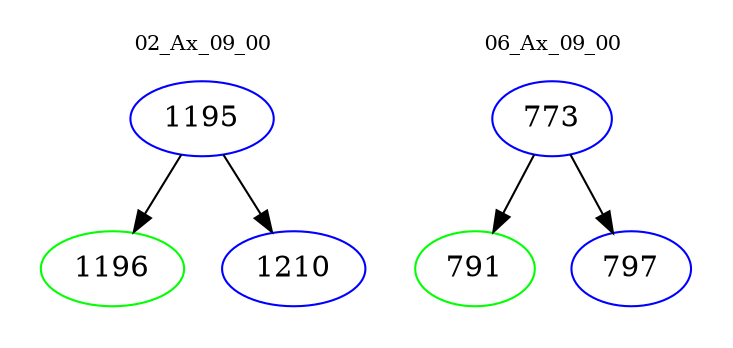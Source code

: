 digraph{
subgraph cluster_0 {
color = white
label = "02_Ax_09_00";
fontsize=10;
T0_1195 [label="1195", color="blue"]
T0_1195 -> T0_1196 [color="black"]
T0_1196 [label="1196", color="green"]
T0_1195 -> T0_1210 [color="black"]
T0_1210 [label="1210", color="blue"]
}
subgraph cluster_1 {
color = white
label = "06_Ax_09_00";
fontsize=10;
T1_773 [label="773", color="blue"]
T1_773 -> T1_791 [color="black"]
T1_791 [label="791", color="green"]
T1_773 -> T1_797 [color="black"]
T1_797 [label="797", color="blue"]
}
}
